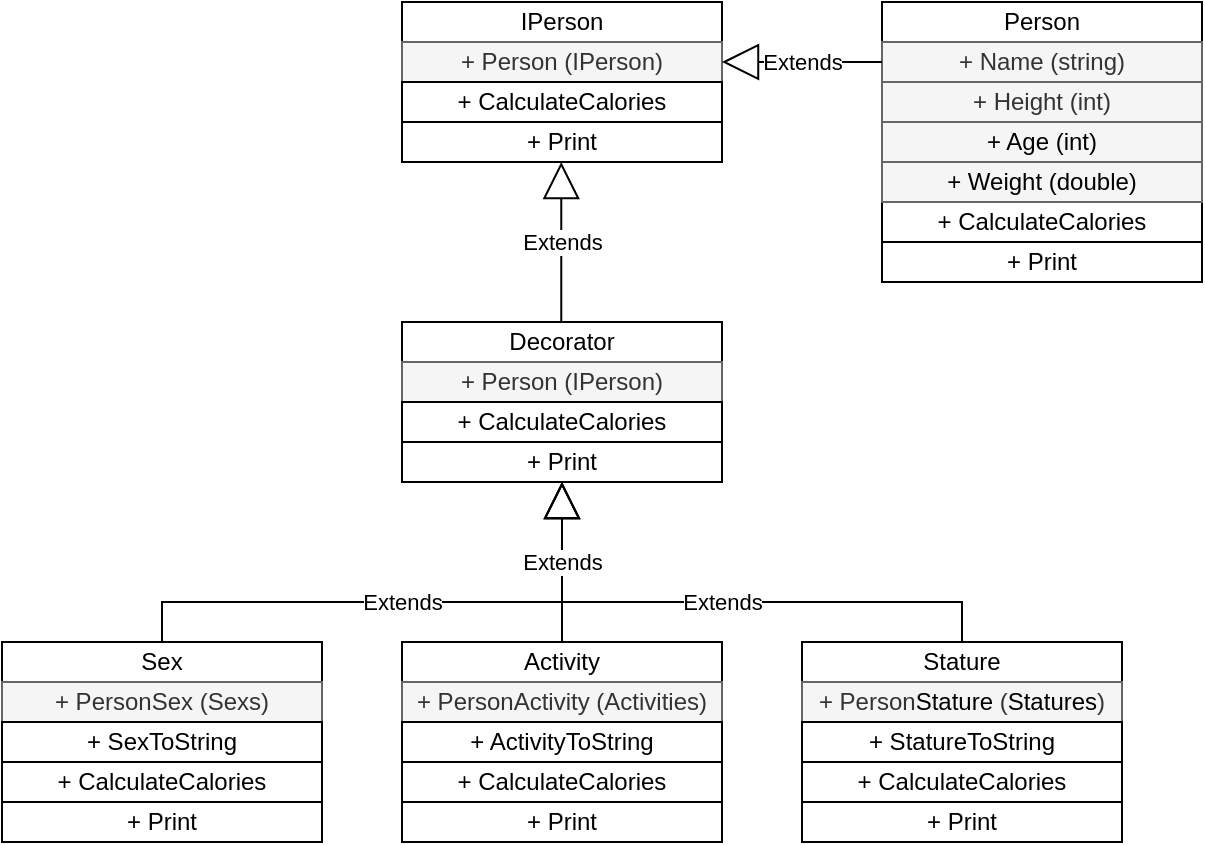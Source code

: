 <mxfile version="17.4.2" type="device"><diagram id="diikZB6X3BUAQSRPOdhe" name="Page-1"><mxGraphModel dx="798" dy="493" grid="1" gridSize="10" guides="1" tooltips="1" connect="1" arrows="1" fold="1" page="1" pageScale="1" pageWidth="850" pageHeight="1100" math="0" shadow="0"><root><mxCell id="0"/><mxCell id="1" parent="0"/><mxCell id="CDv0FKcE9WZxGszzyyfu-13" value="" style="group" parent="1" vertex="1" connectable="0"><mxGeometry x="280" y="560" width="160" height="80" as="geometry"/></mxCell><mxCell id="CDv0FKcE9WZxGszzyyfu-2" value="Decorator" style="rounded=0;whiteSpace=wrap;html=1;" parent="CDv0FKcE9WZxGszzyyfu-13" vertex="1"><mxGeometry width="160" height="20" as="geometry"/></mxCell><mxCell id="CDv0FKcE9WZxGszzyyfu-4" value="+ Person (IPerson)" style="rounded=0;whiteSpace=wrap;html=1;fillColor=#f5f5f5;fontColor=#333333;strokeColor=#666666;" parent="CDv0FKcE9WZxGszzyyfu-13" vertex="1"><mxGeometry y="20" width="160" height="20" as="geometry"/></mxCell><mxCell id="CDv0FKcE9WZxGszzyyfu-11" value="+ CalculateCalories" style="rounded=0;whiteSpace=wrap;html=1;" parent="CDv0FKcE9WZxGszzyyfu-13" vertex="1"><mxGeometry y="40" width="160" height="20" as="geometry"/></mxCell><mxCell id="CDv0FKcE9WZxGszzyyfu-12" value="+ Print" style="rounded=0;whiteSpace=wrap;html=1;" parent="CDv0FKcE9WZxGszzyyfu-13" vertex="1"><mxGeometry y="60" width="160" height="20" as="geometry"/></mxCell><mxCell id="CDv0FKcE9WZxGszzyyfu-14" value="" style="group" parent="1" vertex="1" connectable="0"><mxGeometry x="80" y="720" width="160" height="80" as="geometry"/></mxCell><mxCell id="CDv0FKcE9WZxGszzyyfu-15" value="Sex" style="rounded=0;whiteSpace=wrap;html=1;" parent="CDv0FKcE9WZxGszzyyfu-14" vertex="1"><mxGeometry width="160" height="20" as="geometry"/></mxCell><mxCell id="CDv0FKcE9WZxGszzyyfu-16" value="+ PersonSex (Sexs)" style="rounded=0;whiteSpace=wrap;html=1;fillColor=#f5f5f5;fontColor=#333333;strokeColor=#666666;" parent="CDv0FKcE9WZxGszzyyfu-14" vertex="1"><mxGeometry y="20" width="160" height="20" as="geometry"/></mxCell><mxCell id="CDv0FKcE9WZxGszzyyfu-17" value="+ SexToString" style="rounded=0;whiteSpace=wrap;html=1;" parent="CDv0FKcE9WZxGszzyyfu-14" vertex="1"><mxGeometry y="40" width="160" height="20" as="geometry"/></mxCell><mxCell id="CDv0FKcE9WZxGszzyyfu-18" value="+ CalculateCalories" style="rounded=0;whiteSpace=wrap;html=1;" parent="CDv0FKcE9WZxGszzyyfu-14" vertex="1"><mxGeometry y="60" width="160" height="20" as="geometry"/></mxCell><mxCell id="CDv0FKcE9WZxGszzyyfu-19" value="" style="group" parent="1" vertex="1" connectable="0"><mxGeometry x="280" y="720" width="160" height="80" as="geometry"/></mxCell><mxCell id="CDv0FKcE9WZxGszzyyfu-20" value="Activity" style="rounded=0;whiteSpace=wrap;html=1;" parent="CDv0FKcE9WZxGszzyyfu-19" vertex="1"><mxGeometry width="160" height="20" as="geometry"/></mxCell><mxCell id="CDv0FKcE9WZxGszzyyfu-21" value="+ PersonActivity (Activities)" style="rounded=0;whiteSpace=wrap;html=1;fillColor=#f5f5f5;fontColor=#333333;strokeColor=#666666;" parent="CDv0FKcE9WZxGszzyyfu-19" vertex="1"><mxGeometry y="20" width="160" height="20" as="geometry"/></mxCell><mxCell id="CDv0FKcE9WZxGszzyyfu-22" value="+ ActivityToString" style="rounded=0;whiteSpace=wrap;html=1;" parent="CDv0FKcE9WZxGszzyyfu-19" vertex="1"><mxGeometry y="40" width="160" height="20" as="geometry"/></mxCell><mxCell id="CDv0FKcE9WZxGszzyyfu-23" value="+ CalculateCalories" style="rounded=0;whiteSpace=wrap;html=1;" parent="CDv0FKcE9WZxGszzyyfu-19" vertex="1"><mxGeometry y="60" width="160" height="20" as="geometry"/></mxCell><mxCell id="CDv0FKcE9WZxGszzyyfu-24" value="" style="group" parent="1" vertex="1" connectable="0"><mxGeometry x="480" y="720" width="160" height="80" as="geometry"/></mxCell><mxCell id="CDv0FKcE9WZxGszzyyfu-25" value="Stature" style="rounded=0;whiteSpace=wrap;html=1;" parent="CDv0FKcE9WZxGszzyyfu-24" vertex="1"><mxGeometry width="160" height="20" as="geometry"/></mxCell><mxCell id="CDv0FKcE9WZxGszzyyfu-26" value="+ Person&lt;span style=&quot;color: rgb(0 , 0 , 0)&quot;&gt;Stature&amp;nbsp;&lt;/span&gt;(&lt;span style=&quot;color: rgb(0 , 0 , 0)&quot;&gt;Statures&lt;/span&gt;)" style="rounded=0;whiteSpace=wrap;html=1;fillColor=#f5f5f5;fontColor=#333333;strokeColor=#666666;" parent="CDv0FKcE9WZxGszzyyfu-24" vertex="1"><mxGeometry y="20" width="160" height="20" as="geometry"/></mxCell><mxCell id="CDv0FKcE9WZxGszzyyfu-27" value="+ StatureToString" style="rounded=0;whiteSpace=wrap;html=1;" parent="CDv0FKcE9WZxGszzyyfu-24" vertex="1"><mxGeometry y="40" width="160" height="20" as="geometry"/></mxCell><mxCell id="CDv0FKcE9WZxGszzyyfu-28" value="+ CalculateCalories" style="rounded=0;whiteSpace=wrap;html=1;" parent="CDv0FKcE9WZxGszzyyfu-24" vertex="1"><mxGeometry y="60" width="160" height="20" as="geometry"/></mxCell><mxCell id="CDv0FKcE9WZxGszzyyfu-29" value="Extends" style="endArrow=block;endSize=16;endFill=0;html=1;rounded=0;exitX=0.5;exitY=0;exitDx=0;exitDy=0;entryX=0.5;entryY=1;entryDx=0;entryDy=0;" parent="1" source="CDv0FKcE9WZxGszzyyfu-15" target="CDv0FKcE9WZxGszzyyfu-12" edge="1"><mxGeometry width="160" relative="1" as="geometry"><mxPoint x="300" y="660" as="sourcePoint"/><mxPoint x="460" y="660" as="targetPoint"/><Array as="points"><mxPoint x="160" y="700"/><mxPoint x="360" y="700"/></Array></mxGeometry></mxCell><mxCell id="CDv0FKcE9WZxGszzyyfu-30" value="Extends" style="endArrow=block;endSize=16;endFill=0;html=1;rounded=0;exitX=0.5;exitY=0;exitDx=0;exitDy=0;" parent="1" source="CDv0FKcE9WZxGszzyyfu-25" edge="1"><mxGeometry width="160" relative="1" as="geometry"><mxPoint x="170" y="730" as="sourcePoint"/><mxPoint x="360" y="640" as="targetPoint"/><Array as="points"><mxPoint x="560" y="700"/><mxPoint x="360" y="700"/></Array></mxGeometry></mxCell><mxCell id="CDv0FKcE9WZxGszzyyfu-31" value="Extends" style="endArrow=block;endSize=16;endFill=0;html=1;rounded=0;exitX=0.5;exitY=0;exitDx=0;exitDy=0;" parent="1" source="CDv0FKcE9WZxGszzyyfu-20" edge="1"><mxGeometry width="160" relative="1" as="geometry"><mxPoint x="170" y="730" as="sourcePoint"/><mxPoint x="360" y="640" as="targetPoint"/><Array as="points"><mxPoint x="360" y="700"/></Array></mxGeometry></mxCell><mxCell id="CDv0FKcE9WZxGszzyyfu-33" value="IPerson" style="rounded=0;whiteSpace=wrap;html=1;" parent="1" vertex="1"><mxGeometry x="280" y="400" width="160" height="20" as="geometry"/></mxCell><mxCell id="CDv0FKcE9WZxGszzyyfu-34" value="+ Person (IPerson)" style="rounded=0;whiteSpace=wrap;html=1;fillColor=#f5f5f5;fontColor=#333333;strokeColor=#666666;" parent="1" vertex="1"><mxGeometry x="280" y="420" width="160" height="20" as="geometry"/></mxCell><mxCell id="CDv0FKcE9WZxGszzyyfu-35" value="+ CalculateCalories" style="rounded=0;whiteSpace=wrap;html=1;" parent="1" vertex="1"><mxGeometry x="280" y="440" width="160" height="20" as="geometry"/></mxCell><mxCell id="CDv0FKcE9WZxGszzyyfu-36" value="+ Print" style="rounded=0;whiteSpace=wrap;html=1;" parent="1" vertex="1"><mxGeometry x="280" y="460" width="160" height="20" as="geometry"/></mxCell><mxCell id="CDv0FKcE9WZxGszzyyfu-37" value="Extends" style="endArrow=block;endSize=16;endFill=0;html=1;rounded=0;exitX=0.5;exitY=0;exitDx=0;exitDy=0;" parent="1" edge="1"><mxGeometry width="160" relative="1" as="geometry"><mxPoint x="359.63" y="560" as="sourcePoint"/><mxPoint x="359.63" y="480" as="targetPoint"/><Array as="points"><mxPoint x="359.63" y="540"/></Array></mxGeometry></mxCell><mxCell id="CDv0FKcE9WZxGszzyyfu-38" value="Person" style="rounded=0;whiteSpace=wrap;html=1;" parent="1" vertex="1"><mxGeometry x="520" y="400" width="160" height="20" as="geometry"/></mxCell><mxCell id="CDv0FKcE9WZxGszzyyfu-39" value="+ Name (string)" style="rounded=0;whiteSpace=wrap;html=1;fillColor=#f5f5f5;fontColor=#333333;strokeColor=#666666;" parent="1" vertex="1"><mxGeometry x="520" y="420" width="160" height="20" as="geometry"/></mxCell><mxCell id="CDv0FKcE9WZxGszzyyfu-41" value="+ CalculateCalories" style="rounded=0;whiteSpace=wrap;html=1;" parent="1" vertex="1"><mxGeometry x="520" y="500" width="160" height="20" as="geometry"/></mxCell><mxCell id="CDv0FKcE9WZxGszzyyfu-42" value="&lt;span style=&quot;color: rgb(0 , 0 , 0)&quot;&gt;+ Age (int)&lt;/span&gt;" style="rounded=0;whiteSpace=wrap;html=1;fillColor=#f5f5f5;fontColor=#333333;strokeColor=#666666;" parent="1" vertex="1"><mxGeometry x="520" y="460" width="160" height="20" as="geometry"/></mxCell><mxCell id="CDv0FKcE9WZxGszzyyfu-43" value="+ Height (int)" style="rounded=0;whiteSpace=wrap;html=1;fillColor=#f5f5f5;fontColor=#333333;strokeColor=#666666;" parent="1" vertex="1"><mxGeometry x="520" y="440" width="160" height="20" as="geometry"/></mxCell><mxCell id="CDv0FKcE9WZxGszzyyfu-44" value="&lt;span style=&quot;color: rgb(0 , 0 , 0)&quot;&gt;+ Weight (double)&lt;/span&gt;" style="rounded=0;whiteSpace=wrap;html=1;fillColor=#f5f5f5;fontColor=#333333;strokeColor=#666666;" parent="1" vertex="1"><mxGeometry x="520" y="480" width="160" height="20" as="geometry"/></mxCell><mxCell id="CDv0FKcE9WZxGszzyyfu-45" value="+ Print" style="rounded=0;whiteSpace=wrap;html=1;" parent="1" vertex="1"><mxGeometry x="520" y="520" width="160" height="20" as="geometry"/></mxCell><mxCell id="CDv0FKcE9WZxGszzyyfu-46" value="+ Print" style="rounded=0;whiteSpace=wrap;html=1;" parent="1" vertex="1"><mxGeometry x="480" y="800" width="160" height="20" as="geometry"/></mxCell><mxCell id="CDv0FKcE9WZxGszzyyfu-47" value="+ Print" style="rounded=0;whiteSpace=wrap;html=1;" parent="1" vertex="1"><mxGeometry x="280" y="800" width="160" height="20" as="geometry"/></mxCell><mxCell id="CDv0FKcE9WZxGszzyyfu-48" value="+ Print" style="rounded=0;whiteSpace=wrap;html=1;" parent="1" vertex="1"><mxGeometry x="80" y="800" width="160" height="20" as="geometry"/></mxCell><mxCell id="CDv0FKcE9WZxGszzyyfu-49" value="Extends" style="endArrow=block;endSize=16;endFill=0;html=1;rounded=0;exitX=0;exitY=0.5;exitDx=0;exitDy=0;entryX=1;entryY=0.5;entryDx=0;entryDy=0;" parent="1" source="CDv0FKcE9WZxGszzyyfu-39" target="CDv0FKcE9WZxGszzyyfu-34" edge="1"><mxGeometry width="160" relative="1" as="geometry"><mxPoint x="369.63" y="570" as="sourcePoint"/><mxPoint x="369.63" y="490.0" as="targetPoint"/><Array as="points"/></mxGeometry></mxCell></root></mxGraphModel></diagram></mxfile>